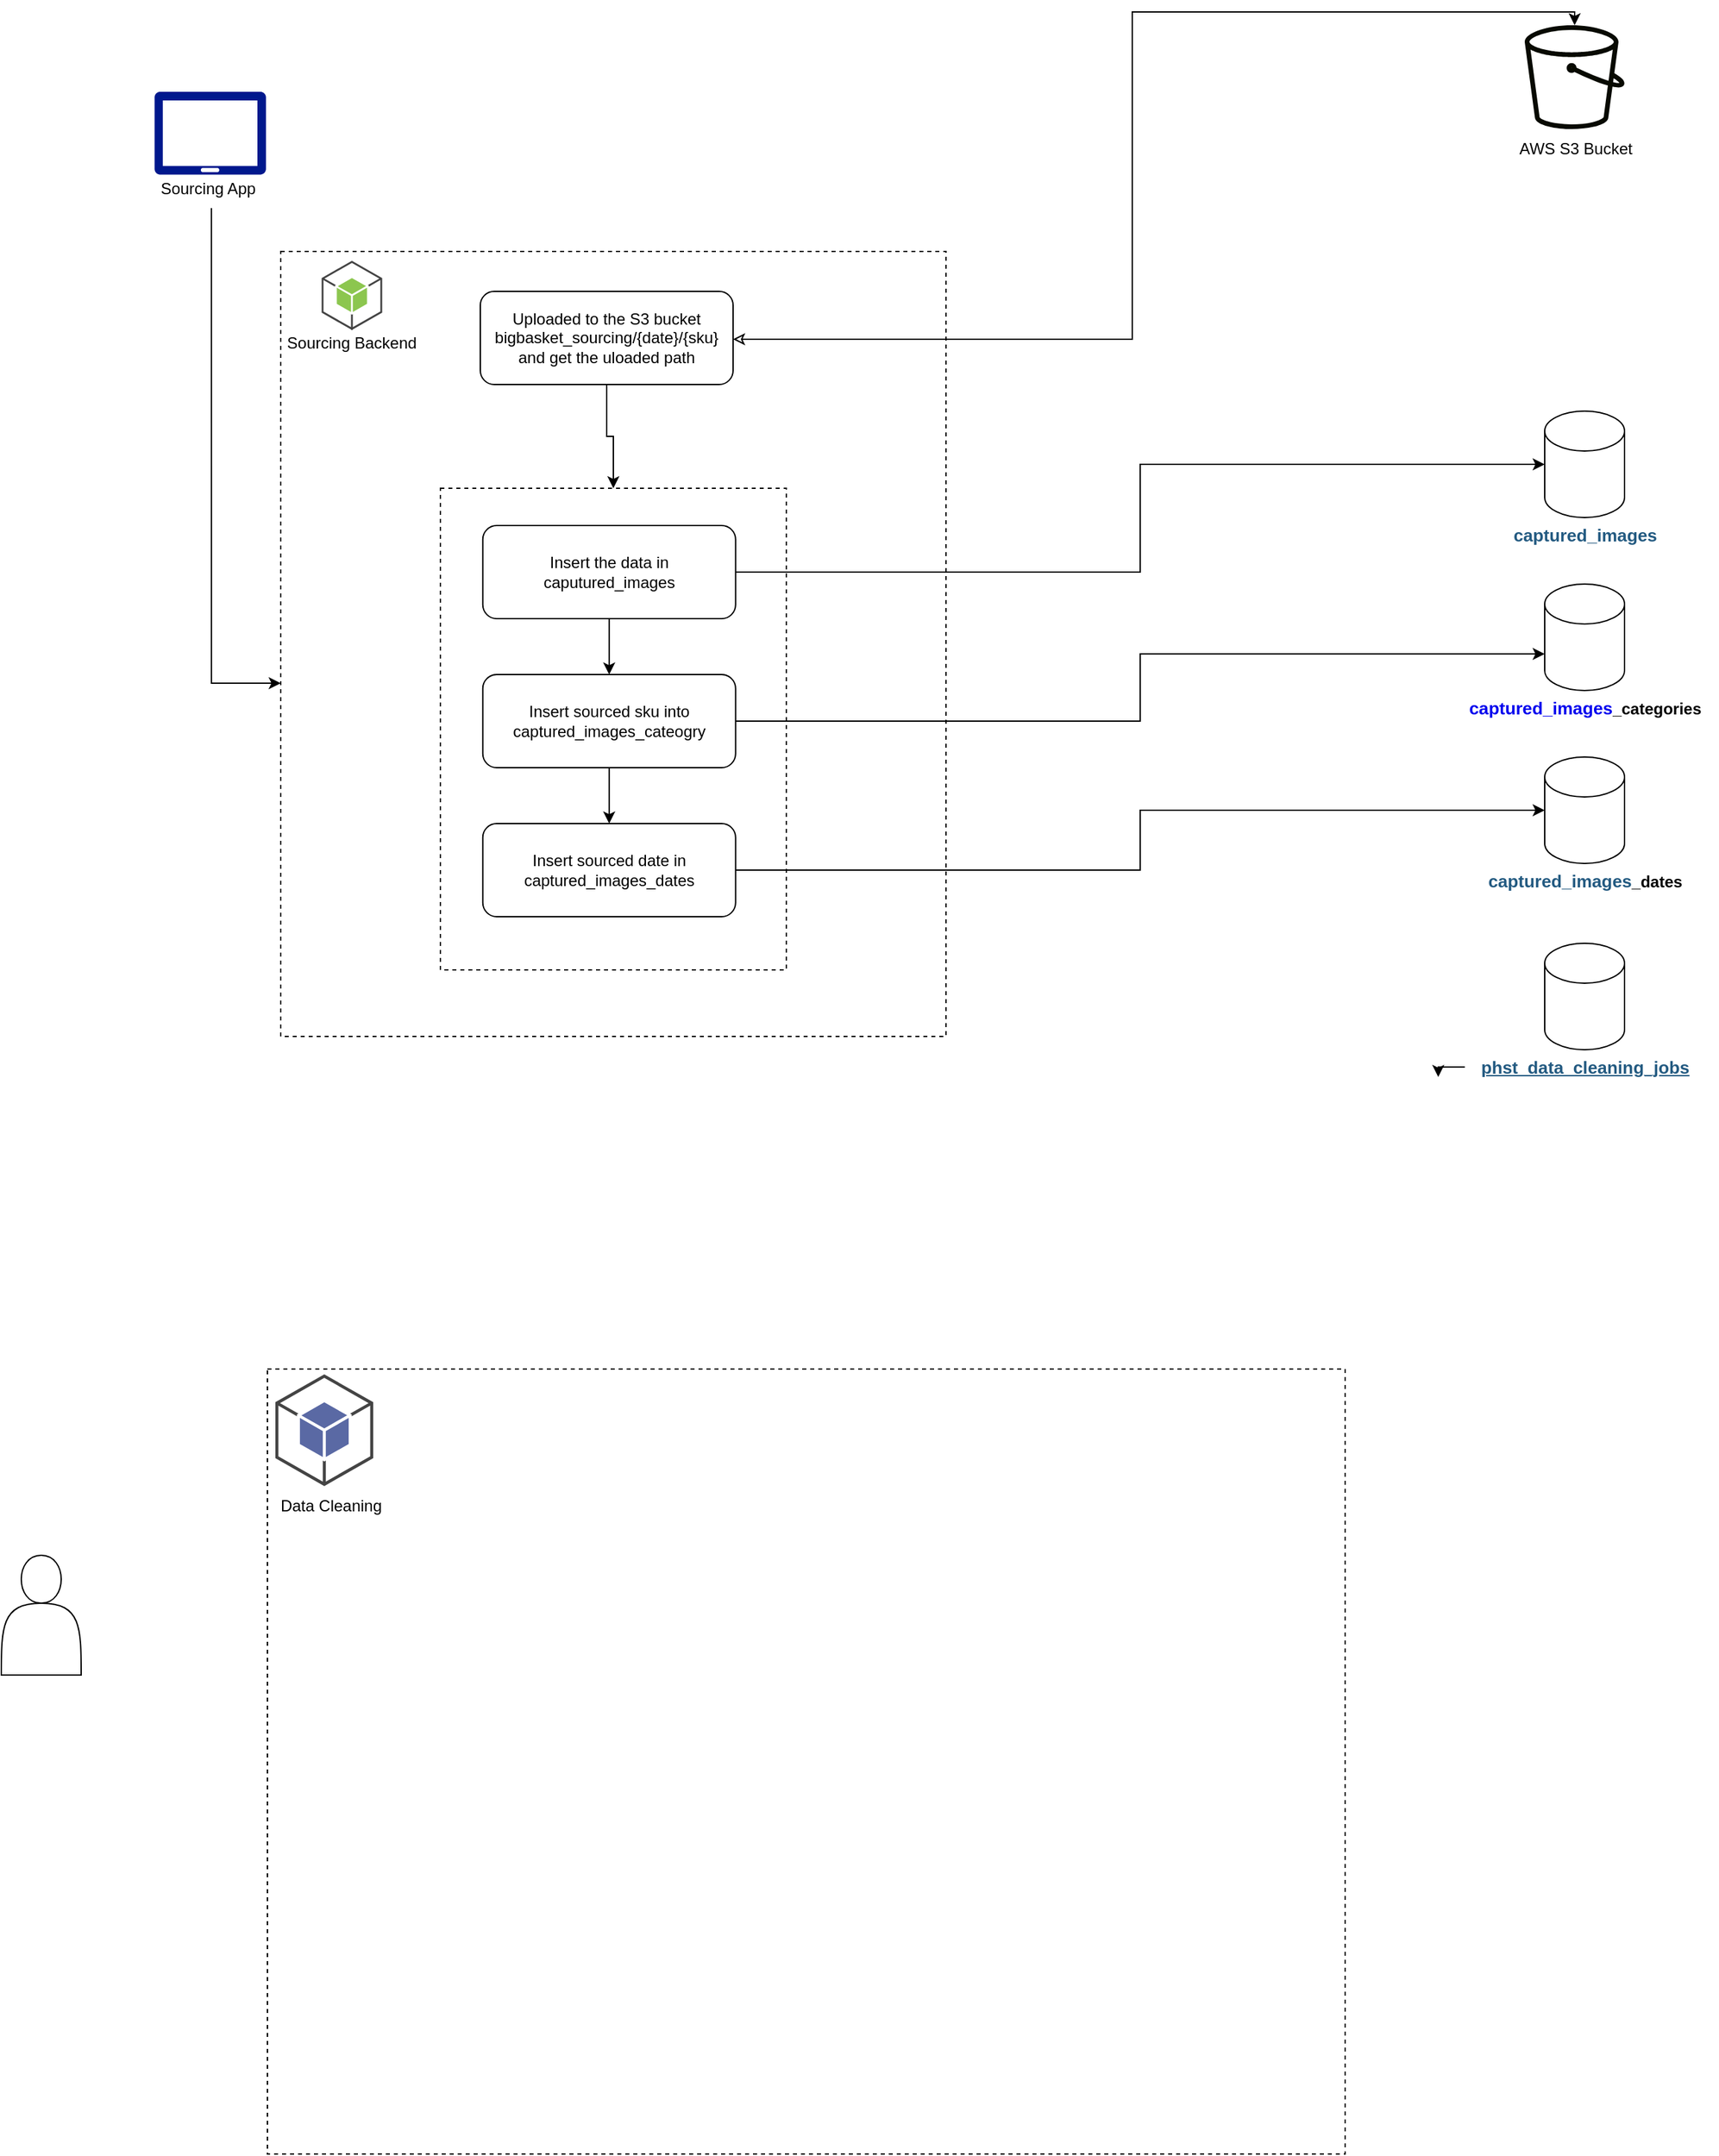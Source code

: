 <mxfile version="24.0.7" type="github">
  <diagram name="Page-1" id="BAc7BfIP3QMbL2KYN2eO">
    <mxGraphModel dx="2000" dy="666" grid="1" gridSize="10" guides="1" tooltips="1" connect="1" arrows="1" fold="1" page="1" pageScale="1" pageWidth="827" pageHeight="1169" math="0" shadow="0">
      <root>
        <mxCell id="0" />
        <mxCell id="1" parent="0" />
        <mxCell id="ZyElnYu3EGaNJUJICbih-23" value="" style="rounded=0;whiteSpace=wrap;html=1;fillColor=none;dashed=1;" parent="1" vertex="1">
          <mxGeometry x="-590" y="200" width="500" height="590" as="geometry" />
        </mxCell>
        <mxCell id="C_meJWgbMCdoLf3qObib-1" value="" style="rounded=0;whiteSpace=wrap;html=1;fillColor=none;dashed=1;" vertex="1" parent="1">
          <mxGeometry x="-470" y="378" width="260" height="362" as="geometry" />
        </mxCell>
        <mxCell id="ZyElnYu3EGaNJUJICbih-24" value="" style="shape=cylinder3;whiteSpace=wrap;html=1;boundedLbl=1;backgroundOutline=1;size=15;" parent="1" vertex="1">
          <mxGeometry x="360" y="320" width="60" height="80" as="geometry" />
        </mxCell>
        <mxCell id="ZyElnYu3EGaNJUJICbih-25" value="&lt;a href=&quot;http://localhost/phpmyadmin/sql.php?db=vision_dev&amp;amp;table=captured_images&amp;amp;pos=0&quot; title=&quot;&quot; style=&quot;text-decoration-line: none; color: rgb(35, 90, 129); cursor: pointer; outline: none; font-family: sans-serif; font-size: 13.12px; font-weight: 700; text-align: left; text-wrap: wrap; background-color: rgb(255, 255, 255);&quot;&gt;captured_images&lt;/a&gt;" style="text;html=1;align=center;verticalAlign=middle;resizable=0;points=[];autosize=1;strokeColor=none;fillColor=none;" parent="1" vertex="1">
          <mxGeometry x="325" y="398" width="130" height="30" as="geometry" />
        </mxCell>
        <mxCell id="ZyElnYu3EGaNJUJICbih-26" value="" style="shape=cylinder3;whiteSpace=wrap;html=1;boundedLbl=1;backgroundOutline=1;size=15;" parent="1" vertex="1">
          <mxGeometry x="360" y="450" width="60" height="80" as="geometry" />
        </mxCell>
        <mxCell id="ZyElnYu3EGaNJUJICbih-27" value="&lt;b&gt;&lt;a style=&quot;text-decoration-line: none; cursor: pointer; outline: none; font-family: sans-serif; font-size: 13.12px; text-align: left; text-wrap: wrap; background-color: rgb(255, 255, 255);&quot; title=&quot;&quot; href=&quot;http://localhost/phpmyadmin/sql.php?db=vision_dev&amp;amp;table=captured_images&amp;amp;pos=0&quot;&gt;captured_images&lt;/a&gt;_categories&lt;/b&gt;" style="text;html=1;align=center;verticalAlign=middle;resizable=0;points=[];autosize=1;fontColor=#000000;" parent="1" vertex="1">
          <mxGeometry x="290" y="528" width="200" height="30" as="geometry" />
        </mxCell>
        <mxCell id="ZyElnYu3EGaNJUJICbih-28" value="" style="shape=cylinder3;whiteSpace=wrap;html=1;boundedLbl=1;backgroundOutline=1;size=15;" parent="1" vertex="1">
          <mxGeometry x="360" y="580" width="60" height="80" as="geometry" />
        </mxCell>
        <mxCell id="ZyElnYu3EGaNJUJICbih-29" value="&lt;b&gt;&lt;a href=&quot;http://localhost/phpmyadmin/sql.php?db=vision_dev&amp;amp;table=captured_images&amp;amp;pos=0&quot; title=&quot;&quot; style=&quot;text-decoration-line: none; color: rgb(35, 90, 129); cursor: pointer; outline: none; font-family: sans-serif; font-size: 13.12px; text-align: left; text-wrap: wrap; background-color: rgb(255, 255, 255);&quot;&gt;captured_images&lt;/a&gt;_dates&lt;/b&gt;" style="text;html=1;align=center;verticalAlign=middle;resizable=0;points=[];autosize=1;strokeColor=none;fillColor=none;" parent="1" vertex="1">
          <mxGeometry x="305" y="658" width="170" height="30" as="geometry" />
        </mxCell>
        <mxCell id="ZyElnYu3EGaNJUJICbih-30" value="" style="shape=cylinder3;whiteSpace=wrap;html=1;boundedLbl=1;backgroundOutline=1;size=15;" parent="1" vertex="1">
          <mxGeometry x="360" y="720" width="60" height="80" as="geometry" />
        </mxCell>
        <mxCell id="C_meJWgbMCdoLf3qObib-13" value="" style="edgeStyle=orthogonalEdgeStyle;rounded=0;orthogonalLoop=1;jettySize=auto;html=1;" edge="1" parent="1" source="ZyElnYu3EGaNJUJICbih-31">
          <mxGeometry relative="1" as="geometry">
            <mxPoint x="280.0" y="820" as="targetPoint" />
          </mxGeometry>
        </mxCell>
        <mxCell id="ZyElnYu3EGaNJUJICbih-31" value="&lt;a href=&quot;http://localhost/phpmyadmin/sql.php?db=vision_dev&amp;amp;table=phst_data_cleaning_jobs&amp;amp;pos=0&quot; title=&quot;&quot; style=&quot;color: rgb(35, 90, 129); cursor: pointer; outline: none; font-family: sans-serif; font-size: 13.12px; font-weight: 700; text-align: left; text-wrap: wrap; background-color: rgb(255, 255, 255);&quot;&gt;phst_data_cleaning_jobs&lt;/a&gt;" style="text;html=1;align=center;verticalAlign=middle;resizable=0;points=[];autosize=1;strokeColor=none;fillColor=none;" parent="1" vertex="1">
          <mxGeometry x="300" y="798" width="180" height="30" as="geometry" />
        </mxCell>
        <mxCell id="ZyElnYu3EGaNJUJICbih-33" value="" style="edgeStyle=orthogonalEdgeStyle;rounded=0;orthogonalLoop=1;jettySize=auto;html=1;" parent="1" source="ZyElnYu3EGaNJUJICbih-35" target="ZyElnYu3EGaNJUJICbih-36" edge="1">
          <mxGeometry relative="1" as="geometry" />
        </mxCell>
        <mxCell id="ZyElnYu3EGaNJUJICbih-34" value="" style="sketch=0;outlineConnect=0;fontColor=#232F3E;gradientColor=none;fillColor=#080A01;strokeColor=none;dashed=0;verticalLabelPosition=bottom;verticalAlign=top;align=center;html=1;fontSize=12;fontStyle=0;aspect=fixed;pointerEvents=1;shape=mxgraph.aws4.bucket;" parent="1" vertex="1">
          <mxGeometry x="345" y="30" width="75" height="78" as="geometry" />
        </mxCell>
        <mxCell id="ZyElnYu3EGaNJUJICbih-35" value="Sourcing Backend" style="text;html=1;align=center;verticalAlign=middle;whiteSpace=wrap;rounded=0;" parent="1" vertex="1">
          <mxGeometry x="-598" y="259" width="123" height="20" as="geometry" />
        </mxCell>
        <mxCell id="ZyElnYu3EGaNJUJICbih-36" value="" style="outlineConnect=0;dashed=0;verticalLabelPosition=bottom;verticalAlign=top;align=center;html=1;shape=mxgraph.aws3.android;fillColor=#8CC64F;gradientColor=none;" parent="1" vertex="1">
          <mxGeometry x="-559.25" y="207" width="45.5" height="52" as="geometry" />
        </mxCell>
        <mxCell id="ZyElnYu3EGaNJUJICbih-37" value="AWS S3 Bucket" style="text;html=1;align=center;verticalAlign=middle;resizable=0;points=[];autosize=1;strokeColor=none;fillColor=none;" parent="1" vertex="1">
          <mxGeometry x="327.5" y="108" width="110" height="30" as="geometry" />
        </mxCell>
        <mxCell id="ZyElnYu3EGaNJUJICbih-38" style="edgeStyle=orthogonalEdgeStyle;rounded=0;orthogonalLoop=1;jettySize=auto;html=1;entryX=0;entryY=0.55;entryDx=0;entryDy=0;entryPerimeter=0;exitX=0.532;exitY=0.981;exitDx=0;exitDy=0;exitPerimeter=0;" parent="1" source="C_meJWgbMCdoLf3qObib-10" target="ZyElnYu3EGaNJUJICbih-23" edge="1">
          <mxGeometry relative="1" as="geometry">
            <mxPoint x="-650" y="70" as="sourcePoint" />
          </mxGeometry>
        </mxCell>
        <mxCell id="ZyElnYu3EGaNJUJICbih-39" style="edgeStyle=orthogonalEdgeStyle;rounded=0;orthogonalLoop=1;jettySize=auto;html=1;startArrow=classic;startFill=0;" parent="1" edge="1" target="ZyElnYu3EGaNJUJICbih-34">
          <mxGeometry relative="1" as="geometry">
            <mxPoint x="-250.01" y="266.0" as="sourcePoint" />
            <mxPoint x="139.997" y="20" as="targetPoint" />
            <Array as="points">
              <mxPoint x="50" y="266" />
              <mxPoint x="50" y="20" />
            </Array>
          </mxGeometry>
        </mxCell>
        <mxCell id="C_meJWgbMCdoLf3qObib-2" style="edgeStyle=orthogonalEdgeStyle;rounded=0;orthogonalLoop=1;jettySize=auto;html=1;exitX=0.5;exitY=1;exitDx=0;exitDy=0;entryX=0.5;entryY=0;entryDx=0;entryDy=0;" edge="1" parent="1" source="ZyElnYu3EGaNJUJICbih-41" target="C_meJWgbMCdoLf3qObib-1">
          <mxGeometry relative="1" as="geometry" />
        </mxCell>
        <mxCell id="ZyElnYu3EGaNJUJICbih-41" value="Uploaded to the S3 bucket&lt;div&gt;bigbasket_sourcing/{date}/{sku}&lt;/div&gt;&lt;div&gt;and get the uloaded path&lt;/div&gt;" style="rounded=1;whiteSpace=wrap;html=1;fillColor=none;" parent="1" vertex="1">
          <mxGeometry x="-440" y="230" width="190" height="70" as="geometry" />
        </mxCell>
        <mxCell id="ZyElnYu3EGaNJUJICbih-42" value="" style="edgeStyle=orthogonalEdgeStyle;rounded=0;orthogonalLoop=1;jettySize=auto;html=1;" parent="1" source="ZyElnYu3EGaNJUJICbih-44" target="ZyElnYu3EGaNJUJICbih-45" edge="1">
          <mxGeometry relative="1" as="geometry" />
        </mxCell>
        <mxCell id="ZyElnYu3EGaNJUJICbih-44" value="Insert the data in caputured_images" style="rounded=1;whiteSpace=wrap;html=1;fillColor=none;" parent="1" vertex="1">
          <mxGeometry x="-438.13" y="406" width="190" height="70" as="geometry" />
        </mxCell>
        <mxCell id="C_meJWgbMCdoLf3qObib-4" value="" style="edgeStyle=orthogonalEdgeStyle;rounded=0;orthogonalLoop=1;jettySize=auto;html=1;" edge="1" parent="1" source="ZyElnYu3EGaNJUJICbih-45" target="C_meJWgbMCdoLf3qObib-3">
          <mxGeometry relative="1" as="geometry" />
        </mxCell>
        <mxCell id="ZyElnYu3EGaNJUJICbih-45" value="Insert sourced sku into captured_images_cateogry" style="rounded=1;whiteSpace=wrap;html=1;fillColor=none;" parent="1" vertex="1">
          <mxGeometry x="-438.13" y="518" width="190" height="70" as="geometry" />
        </mxCell>
        <mxCell id="C_meJWgbMCdoLf3qObib-3" value="Insert sourced date in captured_images_dates" style="rounded=1;whiteSpace=wrap;html=1;fillColor=none;" vertex="1" parent="1">
          <mxGeometry x="-438.13" y="630" width="190" height="70" as="geometry" />
        </mxCell>
        <mxCell id="C_meJWgbMCdoLf3qObib-5" style="edgeStyle=orthogonalEdgeStyle;rounded=0;orthogonalLoop=1;jettySize=auto;html=1;entryX=0;entryY=0.5;entryDx=0;entryDy=0;entryPerimeter=0;" edge="1" parent="1" source="ZyElnYu3EGaNJUJICbih-44" target="ZyElnYu3EGaNJUJICbih-24">
          <mxGeometry relative="1" as="geometry" />
        </mxCell>
        <mxCell id="C_meJWgbMCdoLf3qObib-6" style="edgeStyle=orthogonalEdgeStyle;rounded=0;orthogonalLoop=1;jettySize=auto;html=1;entryX=0;entryY=0;entryDx=0;entryDy=52.5;entryPerimeter=0;" edge="1" parent="1" source="ZyElnYu3EGaNJUJICbih-45" target="ZyElnYu3EGaNJUJICbih-26">
          <mxGeometry relative="1" as="geometry" />
        </mxCell>
        <mxCell id="C_meJWgbMCdoLf3qObib-7" style="edgeStyle=orthogonalEdgeStyle;rounded=0;orthogonalLoop=1;jettySize=auto;html=1;exitX=1;exitY=0.5;exitDx=0;exitDy=0;entryX=0;entryY=0.5;entryDx=0;entryDy=0;entryPerimeter=0;" edge="1" parent="1" source="C_meJWgbMCdoLf3qObib-3" target="ZyElnYu3EGaNJUJICbih-28">
          <mxGeometry relative="1" as="geometry" />
        </mxCell>
        <mxCell id="C_meJWgbMCdoLf3qObib-9" value="" style="sketch=0;aspect=fixed;pointerEvents=1;shadow=0;dashed=0;html=1;strokeColor=none;labelPosition=center;verticalLabelPosition=bottom;verticalAlign=top;align=center;fillColor=#00188D;shape=mxgraph.azure.tablet;" vertex="1" parent="1">
          <mxGeometry x="-685" y="80" width="84.05" height="62.2" as="geometry" />
        </mxCell>
        <mxCell id="C_meJWgbMCdoLf3qObib-10" value="Sourcing App" style="text;html=1;align=center;verticalAlign=middle;resizable=0;points=[];autosize=1;strokeColor=none;fillColor=none;" vertex="1" parent="1">
          <mxGeometry x="-690" y="138" width="90" height="30" as="geometry" />
        </mxCell>
        <mxCell id="C_meJWgbMCdoLf3qObib-12" value="" style="shape=actor;whiteSpace=wrap;html=1;" vertex="1" parent="1">
          <mxGeometry x="-800" y="1180" width="60" height="90" as="geometry" />
        </mxCell>
        <mxCell id="C_meJWgbMCdoLf3qObib-14" value="" style="rounded=0;whiteSpace=wrap;html=1;fillColor=none;dashed=1;" vertex="1" parent="1">
          <mxGeometry x="-600" y="1040" width="810" height="590" as="geometry" />
        </mxCell>
        <mxCell id="C_meJWgbMCdoLf3qObib-15" value="" style="outlineConnect=0;dashed=0;verticalLabelPosition=bottom;verticalAlign=top;align=center;html=1;shape=mxgraph.aws3.android;fillColor=#5A69A4;gradientColor=none;" vertex="1" parent="1">
          <mxGeometry x="-594" y="1044" width="73.5" height="84" as="geometry" />
        </mxCell>
        <mxCell id="C_meJWgbMCdoLf3qObib-18" value="Data Cleaning" style="text;html=1;align=center;verticalAlign=middle;whiteSpace=wrap;rounded=0;" vertex="1" parent="1">
          <mxGeometry x="-594" y="1128" width="84" height="30" as="geometry" />
        </mxCell>
      </root>
    </mxGraphModel>
  </diagram>
</mxfile>
